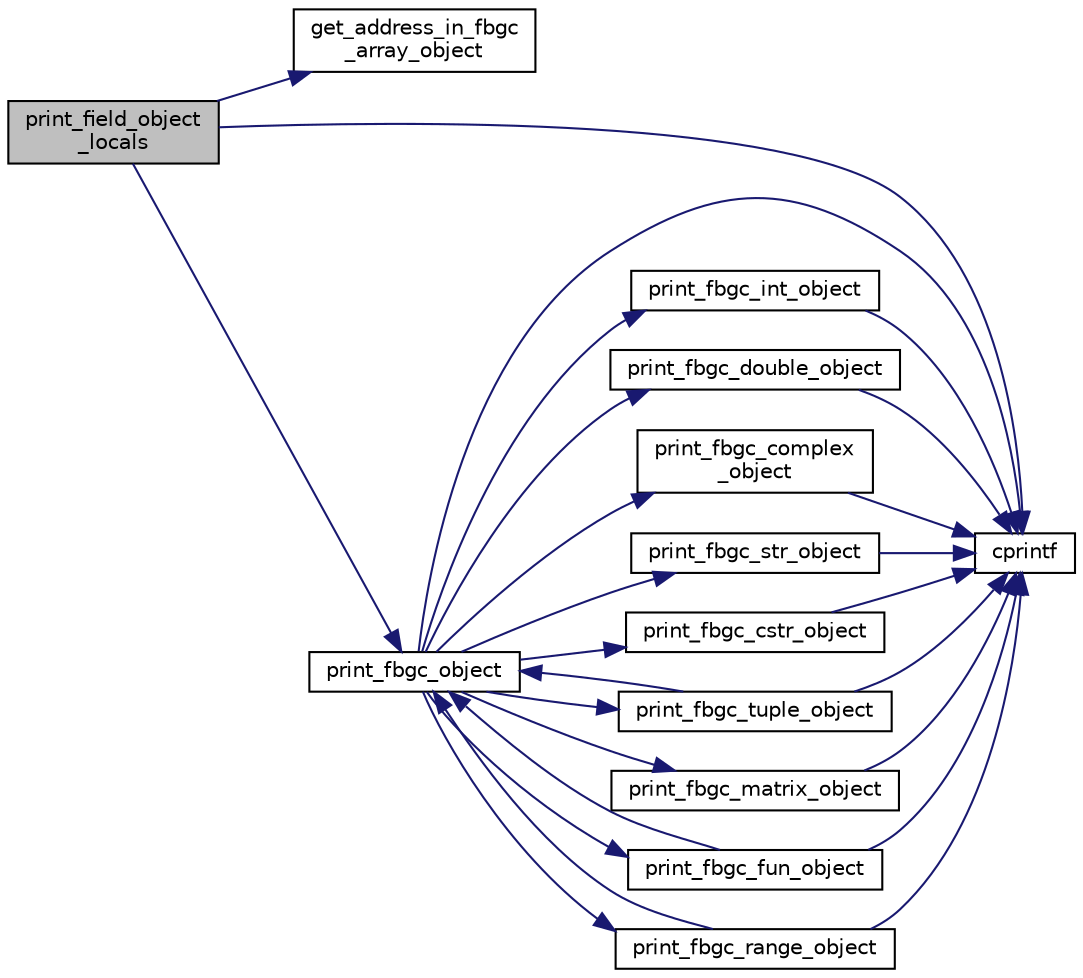 digraph "print_field_object_locals"
{
  edge [fontname="Helvetica",fontsize="10",labelfontname="Helvetica",labelfontsize="10"];
  node [fontname="Helvetica",fontsize="10",shape=record];
  rankdir="LR";
  Node53 [label="print_field_object\l_locals",height=0.2,width=0.4,color="black", fillcolor="grey75", style="filled", fontcolor="black"];
  Node53 -> Node54 [color="midnightblue",fontsize="10",style="solid"];
  Node54 [label="get_address_in_fbgc\l_array_object",height=0.2,width=0.4,color="black", fillcolor="white", style="filled",URL="$array__object_8c.html#addab80506fde9c7d5d262322674dc12f"];
  Node53 -> Node55 [color="midnightblue",fontsize="10",style="solid"];
  Node55 [label="cprintf",height=0.2,width=0.4,color="black", fillcolor="white", style="filled",URL="$error_8c.html#a30fee765292b076e015fc846035f2550"];
  Node53 -> Node56 [color="midnightblue",fontsize="10",style="solid"];
  Node56 [label="print_fbgc_object",height=0.2,width=0.4,color="black", fillcolor="white", style="filled",URL="$fbgc__object_8c.html#a692d3bb2e230f23caf8a28a250f7ef48"];
  Node56 -> Node55 [color="midnightblue",fontsize="10",style="solid"];
  Node56 -> Node57 [color="midnightblue",fontsize="10",style="solid"];
  Node57 [label="print_fbgc_int_object",height=0.2,width=0.4,color="black", fillcolor="white", style="filled",URL="$int__object_8c.html#a0062dc9607e1f9bdf4fc960f981bb592"];
  Node57 -> Node55 [color="midnightblue",fontsize="10",style="solid"];
  Node56 -> Node58 [color="midnightblue",fontsize="10",style="solid"];
  Node58 [label="print_fbgc_double_object",height=0.2,width=0.4,color="black", fillcolor="white", style="filled",URL="$double__object_8c.html#a4872de0b7e3482c3414635499574c3a2"];
  Node58 -> Node55 [color="midnightblue",fontsize="10",style="solid"];
  Node56 -> Node59 [color="midnightblue",fontsize="10",style="solid"];
  Node59 [label="print_fbgc_complex\l_object",height=0.2,width=0.4,color="black", fillcolor="white", style="filled",URL="$complex__object_8c.html#a48882c21f5d339b41807108958456809"];
  Node59 -> Node55 [color="midnightblue",fontsize="10",style="solid"];
  Node56 -> Node60 [color="midnightblue",fontsize="10",style="solid"];
  Node60 [label="print_fbgc_str_object",height=0.2,width=0.4,color="black", fillcolor="white", style="filled",URL="$str__object_8c.html#a66e47da312848322ec0f6c783c8afd84"];
  Node60 -> Node55 [color="midnightblue",fontsize="10",style="solid"];
  Node56 -> Node61 [color="midnightblue",fontsize="10",style="solid"];
  Node61 [label="print_fbgc_cstr_object",height=0.2,width=0.4,color="black", fillcolor="white", style="filled",URL="$str__object_8c.html#af6c5743192c678d8081aef62a95b26c0"];
  Node61 -> Node55 [color="midnightblue",fontsize="10",style="solid"];
  Node56 -> Node62 [color="midnightblue",fontsize="10",style="solid"];
  Node62 [label="print_fbgc_tuple_object",height=0.2,width=0.4,color="black", fillcolor="white", style="filled",URL="$tuple__object_8c.html#a80ba9373477760391033dc0cdea35a6e"];
  Node62 -> Node55 [color="midnightblue",fontsize="10",style="solid"];
  Node62 -> Node56 [color="midnightblue",fontsize="10",style="solid"];
  Node56 -> Node63 [color="midnightblue",fontsize="10",style="solid"];
  Node63 [label="print_fbgc_matrix_object",height=0.2,width=0.4,color="black", fillcolor="white", style="filled",URL="$matrix__object_8c.html#a024f1c29208bf2fe7425896d1eb055e0"];
  Node63 -> Node55 [color="midnightblue",fontsize="10",style="solid"];
  Node56 -> Node64 [color="midnightblue",fontsize="10",style="solid"];
  Node64 [label="print_fbgc_fun_object",height=0.2,width=0.4,color="black", fillcolor="white", style="filled",URL="$fun__object_8c.html#a3e96dc0c25688e38eb2149d647dbbe0c"];
  Node64 -> Node55 [color="midnightblue",fontsize="10",style="solid"];
  Node64 -> Node56 [color="midnightblue",fontsize="10",style="solid"];
  Node56 -> Node65 [color="midnightblue",fontsize="10",style="solid"];
  Node65 [label="print_fbgc_range_object",height=0.2,width=0.4,color="black", fillcolor="white", style="filled",URL="$range__object_8c.html#ab8138fb21f5d4098f82847b2354af837"];
  Node65 -> Node55 [color="midnightblue",fontsize="10",style="solid"];
  Node65 -> Node56 [color="midnightblue",fontsize="10",style="solid"];
}
